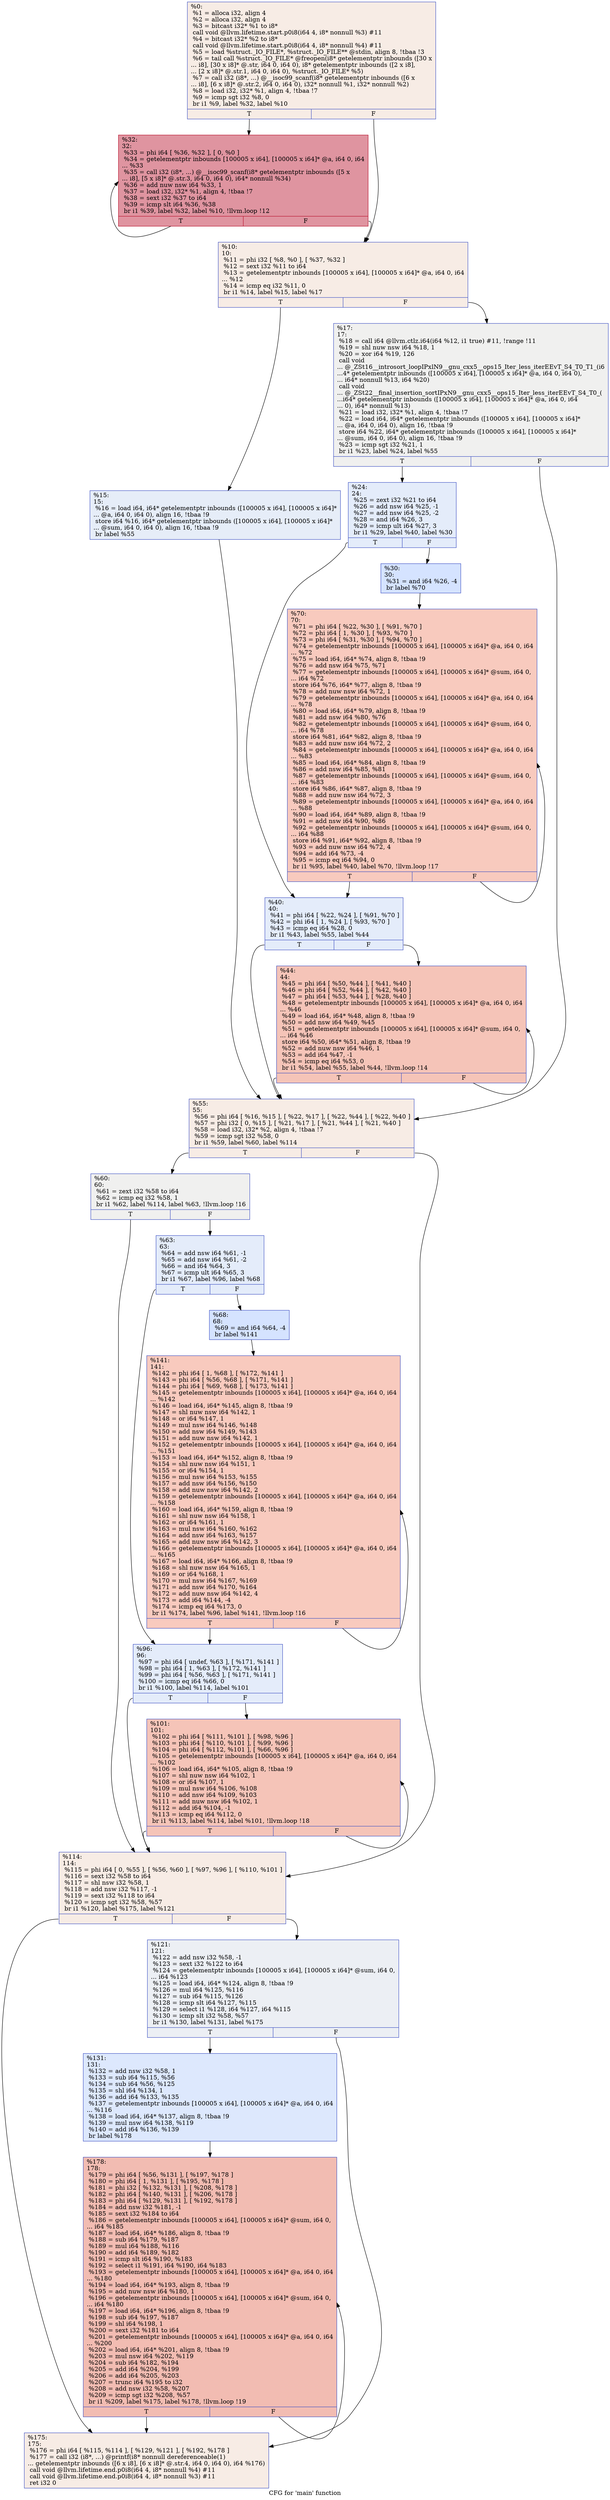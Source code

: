digraph "CFG for 'main' function" {
	label="CFG for 'main' function";

	Node0x55c4f4b22e30 [shape=record,color="#3d50c3ff", style=filled, fillcolor="#ecd3c570",label="{%0:\l  %1 = alloca i32, align 4\l  %2 = alloca i32, align 4\l  %3 = bitcast i32* %1 to i8*\l  call void @llvm.lifetime.start.p0i8(i64 4, i8* nonnull %3) #11\l  %4 = bitcast i32* %2 to i8*\l  call void @llvm.lifetime.start.p0i8(i64 4, i8* nonnull %4) #11\l  %5 = load %struct._IO_FILE*, %struct._IO_FILE** @stdin, align 8, !tbaa !3\l  %6 = tail call %struct._IO_FILE* @freopen(i8* getelementptr inbounds ([30 x\l... i8], [30 x i8]* @.str, i64 0, i64 0), i8* getelementptr inbounds ([2 x i8],\l... [2 x i8]* @.str.1, i64 0, i64 0), %struct._IO_FILE* %5)\l  %7 = call i32 (i8*, ...) @__isoc99_scanf(i8* getelementptr inbounds ([6 x\l... i8], [6 x i8]* @.str.2, i64 0, i64 0), i32* nonnull %1, i32* nonnull %2)\l  %8 = load i32, i32* %1, align 4, !tbaa !7\l  %9 = icmp sgt i32 %8, 0\l  br i1 %9, label %32, label %10\l|{<s0>T|<s1>F}}"];
	Node0x55c4f4b22e30:s0 -> Node0x55c4f4b233a0;
	Node0x55c4f4b22e30:s1 -> Node0x55c4f4b23f80;
	Node0x55c4f4b23f80 [shape=record,color="#3d50c3ff", style=filled, fillcolor="#ecd3c570",label="{%10:\l10:                                               \l  %11 = phi i32 [ %8, %0 ], [ %37, %32 ]\l  %12 = sext i32 %11 to i64\l  %13 = getelementptr inbounds [100005 x i64], [100005 x i64]* @a, i64 0, i64\l... %12\l  %14 = icmp eq i32 %11, 0\l  br i1 %14, label %15, label %17\l|{<s0>T|<s1>F}}"];
	Node0x55c4f4b23f80:s0 -> Node0x55c4f4b24360;
	Node0x55c4f4b23f80:s1 -> Node0x55c4f4b243f0;
	Node0x55c4f4b24360 [shape=record,color="#3d50c3ff", style=filled, fillcolor="#c7d7f070",label="{%15:\l15:                                               \l  %16 = load i64, i64* getelementptr inbounds ([100005 x i64], [100005 x i64]*\l... @a, i64 0, i64 0), align 16, !tbaa !9\l  store i64 %16, i64* getelementptr inbounds ([100005 x i64], [100005 x i64]*\l... @sum, i64 0, i64 0), align 16, !tbaa !9\l  br label %55\l}"];
	Node0x55c4f4b24360 -> Node0x55c4f4b246c0;
	Node0x55c4f4b243f0 [shape=record,color="#3d50c3ff", style=filled, fillcolor="#dedcdb70",label="{%17:\l17:                                               \l  %18 = call i64 @llvm.ctlz.i64(i64 %12, i1 true) #11, !range !11\l  %19 = shl nuw nsw i64 %18, 1\l  %20 = xor i64 %19, 126\l  call void\l... @_ZSt16__introsort_loopIPxlN9__gnu_cxx5__ops15_Iter_less_iterEEvT_S4_T0_T1_(i6\l...4* getelementptr inbounds ([100005 x i64], [100005 x i64]* @a, i64 0, i64 0),\l... i64* nonnull %13, i64 %20)\l  call void\l... @_ZSt22__final_insertion_sortIPxN9__gnu_cxx5__ops15_Iter_less_iterEEvT_S4_T0_(\l...i64* getelementptr inbounds ([100005 x i64], [100005 x i64]* @a, i64 0, i64\l... 0), i64* nonnull %13)\l  %21 = load i32, i32* %1, align 4, !tbaa !7\l  %22 = load i64, i64* getelementptr inbounds ([100005 x i64], [100005 x i64]*\l... @a, i64 0, i64 0), align 16, !tbaa !9\l  store i64 %22, i64* getelementptr inbounds ([100005 x i64], [100005 x i64]*\l... @sum, i64 0, i64 0), align 16, !tbaa !9\l  %23 = icmp sgt i32 %21, 1\l  br i1 %23, label %24, label %55\l|{<s0>T|<s1>F}}"];
	Node0x55c4f4b243f0:s0 -> Node0x55c4f4b25950;
	Node0x55c4f4b243f0:s1 -> Node0x55c4f4b246c0;
	Node0x55c4f4b25950 [shape=record,color="#3d50c3ff", style=filled, fillcolor="#c1d4f470",label="{%24:\l24:                                               \l  %25 = zext i32 %21 to i64\l  %26 = add nsw i64 %25, -1\l  %27 = add nsw i64 %25, -2\l  %28 = and i64 %26, 3\l  %29 = icmp ult i64 %27, 3\l  br i1 %29, label %40, label %30\l|{<s0>T|<s1>F}}"];
	Node0x55c4f4b25950:s0 -> Node0x55c4f4b25dd0;
	Node0x55c4f4b25950:s1 -> Node0x55c4f4b25e20;
	Node0x55c4f4b25e20 [shape=record,color="#3d50c3ff", style=filled, fillcolor="#a1c0ff70",label="{%30:\l30:                                               \l  %31 = and i64 %26, -4\l  br label %70\l}"];
	Node0x55c4f4b25e20 -> Node0x55c4f4b26020;
	Node0x55c4f4b233a0 [shape=record,color="#b70d28ff", style=filled, fillcolor="#b70d2870",label="{%32:\l32:                                               \l  %33 = phi i64 [ %36, %32 ], [ 0, %0 ]\l  %34 = getelementptr inbounds [100005 x i64], [100005 x i64]* @a, i64 0, i64\l... %33\l  %35 = call i32 (i8*, ...) @__isoc99_scanf(i8* getelementptr inbounds ([5 x\l... i8], [5 x i8]* @.str.3, i64 0, i64 0), i64* nonnull %34)\l  %36 = add nuw nsw i64 %33, 1\l  %37 = load i32, i32* %1, align 4, !tbaa !7\l  %38 = sext i32 %37 to i64\l  %39 = icmp slt i64 %36, %38\l  br i1 %39, label %32, label %10, !llvm.loop !12\l|{<s0>T|<s1>F}}"];
	Node0x55c4f4b233a0:s0 -> Node0x55c4f4b233a0;
	Node0x55c4f4b233a0:s1 -> Node0x55c4f4b23f80;
	Node0x55c4f4b25dd0 [shape=record,color="#3d50c3ff", style=filled, fillcolor="#c1d4f470",label="{%40:\l40:                                               \l  %41 = phi i64 [ %22, %24 ], [ %91, %70 ]\l  %42 = phi i64 [ 1, %24 ], [ %93, %70 ]\l  %43 = icmp eq i64 %28, 0\l  br i1 %43, label %55, label %44\l|{<s0>T|<s1>F}}"];
	Node0x55c4f4b25dd0:s0 -> Node0x55c4f4b246c0;
	Node0x55c4f4b25dd0:s1 -> Node0x55c4f4b26b30;
	Node0x55c4f4b26b30 [shape=record,color="#3d50c3ff", style=filled, fillcolor="#e97a5f70",label="{%44:\l44:                                               \l  %45 = phi i64 [ %50, %44 ], [ %41, %40 ]\l  %46 = phi i64 [ %52, %44 ], [ %42, %40 ]\l  %47 = phi i64 [ %53, %44 ], [ %28, %40 ]\l  %48 = getelementptr inbounds [100005 x i64], [100005 x i64]* @a, i64 0, i64\l... %46\l  %49 = load i64, i64* %48, align 8, !tbaa !9\l  %50 = add nsw i64 %49, %45\l  %51 = getelementptr inbounds [100005 x i64], [100005 x i64]* @sum, i64 0,\l... i64 %46\l  store i64 %50, i64* %51, align 8, !tbaa !9\l  %52 = add nuw nsw i64 %46, 1\l  %53 = add i64 %47, -1\l  %54 = icmp eq i64 %53, 0\l  br i1 %54, label %55, label %44, !llvm.loop !14\l|{<s0>T|<s1>F}}"];
	Node0x55c4f4b26b30:s0 -> Node0x55c4f4b246c0;
	Node0x55c4f4b26b30:s1 -> Node0x55c4f4b26b30;
	Node0x55c4f4b246c0 [shape=record,color="#3d50c3ff", style=filled, fillcolor="#ecd3c570",label="{%55:\l55:                                               \l  %56 = phi i64 [ %16, %15 ], [ %22, %17 ], [ %22, %44 ], [ %22, %40 ]\l  %57 = phi i32 [ 0, %15 ], [ %21, %17 ], [ %21, %44 ], [ %21, %40 ]\l  %58 = load i32, i32* %2, align 4, !tbaa !7\l  %59 = icmp sgt i32 %58, 0\l  br i1 %59, label %60, label %114\l|{<s0>T|<s1>F}}"];
	Node0x55c4f4b246c0:s0 -> Node0x55c4f4b27880;
	Node0x55c4f4b246c0:s1 -> Node0x55c4f4b278d0;
	Node0x55c4f4b27880 [shape=record,color="#3d50c3ff", style=filled, fillcolor="#dedcdb70",label="{%60:\l60:                                               \l  %61 = zext i32 %58 to i64\l  %62 = icmp eq i32 %58, 1\l  br i1 %62, label %114, label %63, !llvm.loop !16\l|{<s0>T|<s1>F}}"];
	Node0x55c4f4b27880:s0 -> Node0x55c4f4b278d0;
	Node0x55c4f4b27880:s1 -> Node0x55c4f4b27ad0;
	Node0x55c4f4b27ad0 [shape=record,color="#3d50c3ff", style=filled, fillcolor="#c1d4f470",label="{%63:\l63:                                               \l  %64 = add nsw i64 %61, -1\l  %65 = add nsw i64 %61, -2\l  %66 = and i64 %64, 3\l  %67 = icmp ult i64 %65, 3\l  br i1 %67, label %96, label %68\l|{<s0>T|<s1>F}}"];
	Node0x55c4f4b27ad0:s0 -> Node0x55c4f4b28340;
	Node0x55c4f4b27ad0:s1 -> Node0x55c4f4b28390;
	Node0x55c4f4b28390 [shape=record,color="#3d50c3ff", style=filled, fillcolor="#a1c0ff70",label="{%68:\l68:                                               \l  %69 = and i64 %64, -4\l  br label %141\l}"];
	Node0x55c4f4b28390 -> Node0x55c4f4b28560;
	Node0x55c4f4b26020 [shape=record,color="#3d50c3ff", style=filled, fillcolor="#ef886b70",label="{%70:\l70:                                               \l  %71 = phi i64 [ %22, %30 ], [ %91, %70 ]\l  %72 = phi i64 [ 1, %30 ], [ %93, %70 ]\l  %73 = phi i64 [ %31, %30 ], [ %94, %70 ]\l  %74 = getelementptr inbounds [100005 x i64], [100005 x i64]* @a, i64 0, i64\l... %72\l  %75 = load i64, i64* %74, align 8, !tbaa !9\l  %76 = add nsw i64 %75, %71\l  %77 = getelementptr inbounds [100005 x i64], [100005 x i64]* @sum, i64 0,\l... i64 %72\l  store i64 %76, i64* %77, align 8, !tbaa !9\l  %78 = add nuw nsw i64 %72, 1\l  %79 = getelementptr inbounds [100005 x i64], [100005 x i64]* @a, i64 0, i64\l... %78\l  %80 = load i64, i64* %79, align 8, !tbaa !9\l  %81 = add nsw i64 %80, %76\l  %82 = getelementptr inbounds [100005 x i64], [100005 x i64]* @sum, i64 0,\l... i64 %78\l  store i64 %81, i64* %82, align 8, !tbaa !9\l  %83 = add nuw nsw i64 %72, 2\l  %84 = getelementptr inbounds [100005 x i64], [100005 x i64]* @a, i64 0, i64\l... %83\l  %85 = load i64, i64* %84, align 8, !tbaa !9\l  %86 = add nsw i64 %85, %81\l  %87 = getelementptr inbounds [100005 x i64], [100005 x i64]* @sum, i64 0,\l... i64 %83\l  store i64 %86, i64* %87, align 8, !tbaa !9\l  %88 = add nuw nsw i64 %72, 3\l  %89 = getelementptr inbounds [100005 x i64], [100005 x i64]* @a, i64 0, i64\l... %88\l  %90 = load i64, i64* %89, align 8, !tbaa !9\l  %91 = add nsw i64 %90, %86\l  %92 = getelementptr inbounds [100005 x i64], [100005 x i64]* @sum, i64 0,\l... i64 %88\l  store i64 %91, i64* %92, align 8, !tbaa !9\l  %93 = add nuw nsw i64 %72, 4\l  %94 = add i64 %73, -4\l  %95 = icmp eq i64 %94, 0\l  br i1 %95, label %40, label %70, !llvm.loop !17\l|{<s0>T|<s1>F}}"];
	Node0x55c4f4b26020:s0 -> Node0x55c4f4b25dd0;
	Node0x55c4f4b26020:s1 -> Node0x55c4f4b26020;
	Node0x55c4f4b28340 [shape=record,color="#3d50c3ff", style=filled, fillcolor="#c1d4f470",label="{%96:\l96:                                               \l  %97 = phi i64 [ undef, %63 ], [ %171, %141 ]\l  %98 = phi i64 [ 1, %63 ], [ %172, %141 ]\l  %99 = phi i64 [ %56, %63 ], [ %171, %141 ]\l  %100 = icmp eq i64 %66, 0\l  br i1 %100, label %114, label %101\l|{<s0>T|<s1>F}}"];
	Node0x55c4f4b28340:s0 -> Node0x55c4f4b278d0;
	Node0x55c4f4b28340:s1 -> Node0x55c4f4b29ff0;
	Node0x55c4f4b29ff0 [shape=record,color="#3d50c3ff", style=filled, fillcolor="#e97a5f70",label="{%101:\l101:                                              \l  %102 = phi i64 [ %111, %101 ], [ %98, %96 ]\l  %103 = phi i64 [ %110, %101 ], [ %99, %96 ]\l  %104 = phi i64 [ %112, %101 ], [ %66, %96 ]\l  %105 = getelementptr inbounds [100005 x i64], [100005 x i64]* @a, i64 0, i64\l... %102\l  %106 = load i64, i64* %105, align 8, !tbaa !9\l  %107 = shl nuw nsw i64 %102, 1\l  %108 = or i64 %107, 1\l  %109 = mul nsw i64 %106, %108\l  %110 = add nsw i64 %109, %103\l  %111 = add nuw nsw i64 %102, 1\l  %112 = add i64 %104, -1\l  %113 = icmp eq i64 %112, 0\l  br i1 %113, label %114, label %101, !llvm.loop !18\l|{<s0>T|<s1>F}}"];
	Node0x55c4f4b29ff0:s0 -> Node0x55c4f4b278d0;
	Node0x55c4f4b29ff0:s1 -> Node0x55c4f4b29ff0;
	Node0x55c4f4b278d0 [shape=record,color="#3d50c3ff", style=filled, fillcolor="#ecd3c570",label="{%114:\l114:                                              \l  %115 = phi i64 [ 0, %55 ], [ %56, %60 ], [ %97, %96 ], [ %110, %101 ]\l  %116 = sext i32 %58 to i64\l  %117 = shl nsw i32 %58, 1\l  %118 = add nsw i32 %117, -1\l  %119 = sext i32 %118 to i64\l  %120 = icmp sgt i32 %58, %57\l  br i1 %120, label %175, label %121\l|{<s0>T|<s1>F}}"];
	Node0x55c4f4b278d0:s0 -> Node0x55c4f4b2adf0;
	Node0x55c4f4b278d0:s1 -> Node0x55c4f4b2ae40;
	Node0x55c4f4b2ae40 [shape=record,color="#3d50c3ff", style=filled, fillcolor="#d4dbe670",label="{%121:\l121:                                              \l  %122 = add nsw i32 %58, -1\l  %123 = sext i32 %122 to i64\l  %124 = getelementptr inbounds [100005 x i64], [100005 x i64]* @sum, i64 0,\l... i64 %123\l  %125 = load i64, i64* %124, align 8, !tbaa !9\l  %126 = mul i64 %125, %116\l  %127 = sub i64 %115, %126\l  %128 = icmp slt i64 %127, %115\l  %129 = select i1 %128, i64 %127, i64 %115\l  %130 = icmp slt i32 %58, %57\l  br i1 %130, label %131, label %175\l|{<s0>T|<s1>F}}"];
	Node0x55c4f4b2ae40:s0 -> Node0x55c4f4b2bc70;
	Node0x55c4f4b2ae40:s1 -> Node0x55c4f4b2adf0;
	Node0x55c4f4b2bc70 [shape=record,color="#3d50c3ff", style=filled, fillcolor="#b2ccfb70",label="{%131:\l131:                                              \l  %132 = add nsw i32 %58, 1\l  %133 = sub i64 %115, %56\l  %134 = sub i64 %56, %125\l  %135 = shl i64 %134, 1\l  %136 = add i64 %133, %135\l  %137 = getelementptr inbounds [100005 x i64], [100005 x i64]* @a, i64 0, i64\l... %116\l  %138 = load i64, i64* %137, align 8, !tbaa !9\l  %139 = mul nsw i64 %138, %119\l  %140 = add i64 %136, %139\l  br label %178\l}"];
	Node0x55c4f4b2bc70 -> Node0x55c4f4b2c290;
	Node0x55c4f4b28560 [shape=record,color="#3d50c3ff", style=filled, fillcolor="#ef886b70",label="{%141:\l141:                                              \l  %142 = phi i64 [ 1, %68 ], [ %172, %141 ]\l  %143 = phi i64 [ %56, %68 ], [ %171, %141 ]\l  %144 = phi i64 [ %69, %68 ], [ %173, %141 ]\l  %145 = getelementptr inbounds [100005 x i64], [100005 x i64]* @a, i64 0, i64\l... %142\l  %146 = load i64, i64* %145, align 8, !tbaa !9\l  %147 = shl nuw nsw i64 %142, 1\l  %148 = or i64 %147, 1\l  %149 = mul nsw i64 %146, %148\l  %150 = add nsw i64 %149, %143\l  %151 = add nuw nsw i64 %142, 1\l  %152 = getelementptr inbounds [100005 x i64], [100005 x i64]* @a, i64 0, i64\l... %151\l  %153 = load i64, i64* %152, align 8, !tbaa !9\l  %154 = shl nuw nsw i64 %151, 1\l  %155 = or i64 %154, 1\l  %156 = mul nsw i64 %153, %155\l  %157 = add nsw i64 %156, %150\l  %158 = add nuw nsw i64 %142, 2\l  %159 = getelementptr inbounds [100005 x i64], [100005 x i64]* @a, i64 0, i64\l... %158\l  %160 = load i64, i64* %159, align 8, !tbaa !9\l  %161 = shl nuw nsw i64 %158, 1\l  %162 = or i64 %161, 1\l  %163 = mul nsw i64 %160, %162\l  %164 = add nsw i64 %163, %157\l  %165 = add nuw nsw i64 %142, 3\l  %166 = getelementptr inbounds [100005 x i64], [100005 x i64]* @a, i64 0, i64\l... %165\l  %167 = load i64, i64* %166, align 8, !tbaa !9\l  %168 = shl nuw nsw i64 %165, 1\l  %169 = or i64 %168, 1\l  %170 = mul nsw i64 %167, %169\l  %171 = add nsw i64 %170, %164\l  %172 = add nuw nsw i64 %142, 4\l  %173 = add i64 %144, -4\l  %174 = icmp eq i64 %173, 0\l  br i1 %174, label %96, label %141, !llvm.loop !16\l|{<s0>T|<s1>F}}"];
	Node0x55c4f4b28560:s0 -> Node0x55c4f4b28340;
	Node0x55c4f4b28560:s1 -> Node0x55c4f4b28560;
	Node0x55c4f4b2adf0 [shape=record,color="#3d50c3ff", style=filled, fillcolor="#ecd3c570",label="{%175:\l175:                                              \l  %176 = phi i64 [ %115, %114 ], [ %129, %121 ], [ %192, %178 ]\l  %177 = call i32 (i8*, ...) @printf(i8* nonnull dereferenceable(1)\l... getelementptr inbounds ([6 x i8], [6 x i8]* @.str.4, i64 0, i64 0), i64 %176)\l  call void @llvm.lifetime.end.p0i8(i64 4, i8* nonnull %4) #11\l  call void @llvm.lifetime.end.p0i8(i64 4, i8* nonnull %3) #11\l  ret i32 0\l}"];
	Node0x55c4f4b2c290 [shape=record,color="#3d50c3ff", style=filled, fillcolor="#e1675170",label="{%178:\l178:                                              \l  %179 = phi i64 [ %56, %131 ], [ %197, %178 ]\l  %180 = phi i64 [ 1, %131 ], [ %195, %178 ]\l  %181 = phi i32 [ %132, %131 ], [ %208, %178 ]\l  %182 = phi i64 [ %140, %131 ], [ %206, %178 ]\l  %183 = phi i64 [ %129, %131 ], [ %192, %178 ]\l  %184 = add nsw i32 %181, -1\l  %185 = sext i32 %184 to i64\l  %186 = getelementptr inbounds [100005 x i64], [100005 x i64]* @sum, i64 0,\l... i64 %185\l  %187 = load i64, i64* %186, align 8, !tbaa !9\l  %188 = sub i64 %179, %187\l  %189 = mul i64 %188, %116\l  %190 = add i64 %189, %182\l  %191 = icmp slt i64 %190, %183\l  %192 = select i1 %191, i64 %190, i64 %183\l  %193 = getelementptr inbounds [100005 x i64], [100005 x i64]* @a, i64 0, i64\l... %180\l  %194 = load i64, i64* %193, align 8, !tbaa !9\l  %195 = add nuw nsw i64 %180, 1\l  %196 = getelementptr inbounds [100005 x i64], [100005 x i64]* @sum, i64 0,\l... i64 %180\l  %197 = load i64, i64* %196, align 8, !tbaa !9\l  %198 = sub i64 %197, %187\l  %199 = shl i64 %198, 1\l  %200 = sext i32 %181 to i64\l  %201 = getelementptr inbounds [100005 x i64], [100005 x i64]* @a, i64 0, i64\l... %200\l  %202 = load i64, i64* %201, align 8, !tbaa !9\l  %203 = mul nsw i64 %202, %119\l  %204 = sub i64 %182, %194\l  %205 = add i64 %204, %199\l  %206 = add i64 %205, %203\l  %207 = trunc i64 %195 to i32\l  %208 = add nsw i32 %58, %207\l  %209 = icmp sgt i32 %208, %57\l  br i1 %209, label %175, label %178, !llvm.loop !19\l|{<s0>T|<s1>F}}"];
	Node0x55c4f4b2c290:s0 -> Node0x55c4f4b2adf0;
	Node0x55c4f4b2c290:s1 -> Node0x55c4f4b2c290;
}
